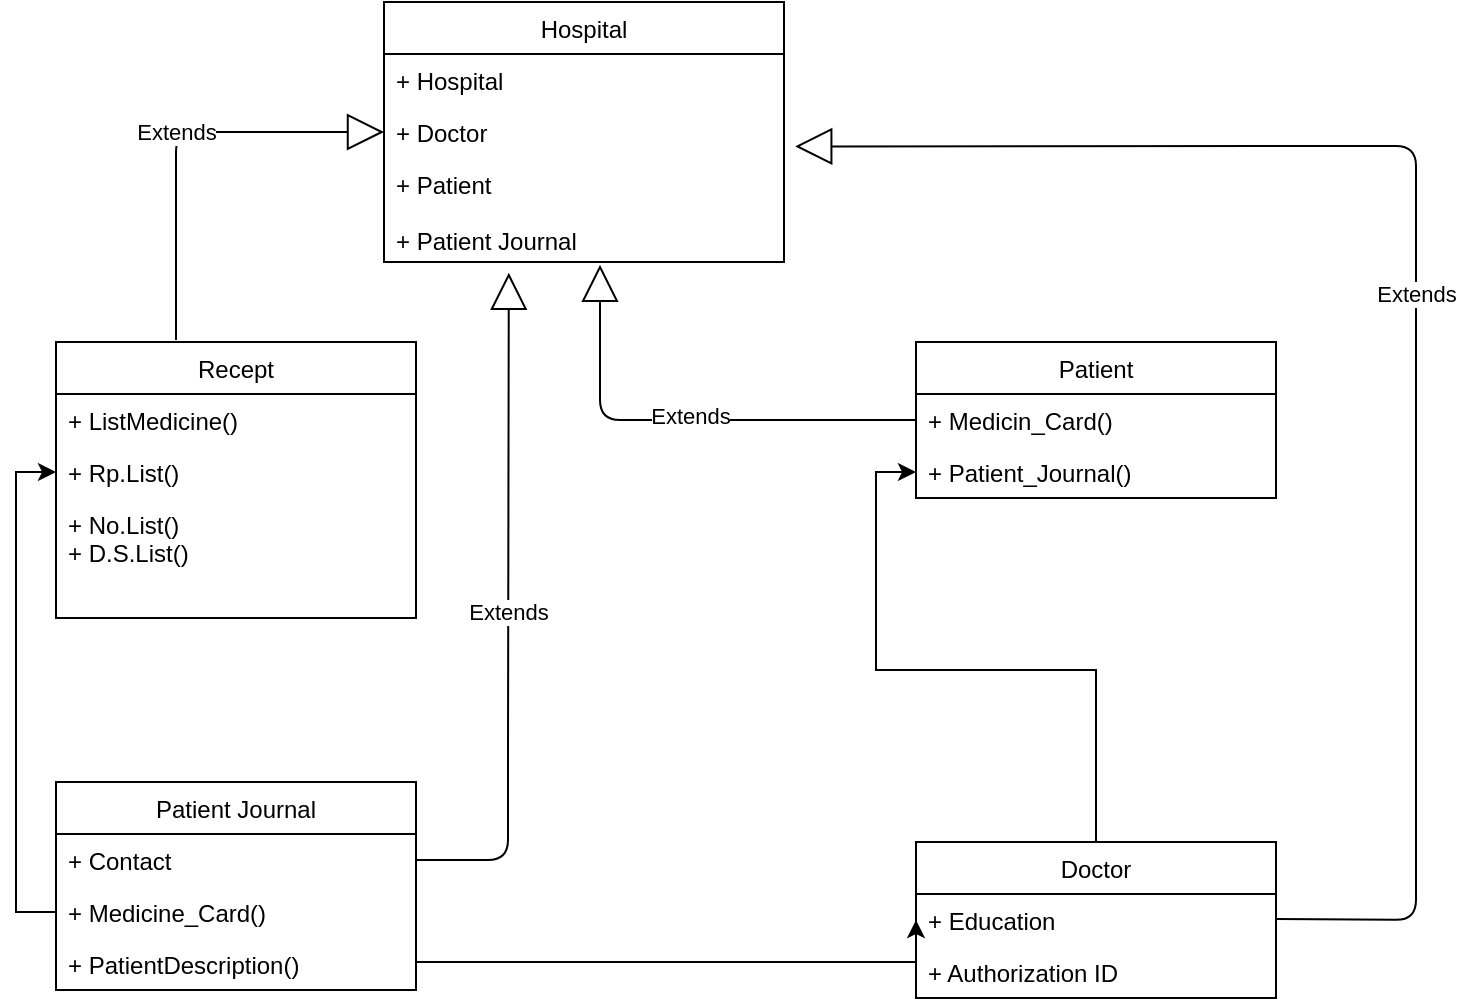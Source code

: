 <mxfile version="15.2.1" type="device"><diagram id="C5RBs43oDa-KdzZeNtuy" name="Page-1"><mxGraphModel dx="1038" dy="547" grid="1" gridSize="10" guides="1" tooltips="1" connect="1" arrows="1" fold="1" page="1" pageScale="1" pageWidth="827" pageHeight="1169" math="0" shadow="0"><root><mxCell id="WIyWlLk6GJQsqaUBKTNV-0"/><mxCell id="WIyWlLk6GJQsqaUBKTNV-1" parent="WIyWlLk6GJQsqaUBKTNV-0"/><mxCell id="RvNVl8lcUbIaETQk3mVX-0" value="Hospital" style="swimlane;fontStyle=0;childLayout=stackLayout;horizontal=1;startSize=26;fillColor=none;horizontalStack=0;resizeParent=1;resizeParentMax=0;resizeLast=0;collapsible=1;marginBottom=0;" vertex="1" parent="WIyWlLk6GJQsqaUBKTNV-1"><mxGeometry x="314" y="30" width="200" height="130" as="geometry"/></mxCell><mxCell id="RvNVl8lcUbIaETQk3mVX-1" value="+ Hospital" style="text;strokeColor=none;fillColor=none;align=left;verticalAlign=top;spacingLeft=4;spacingRight=4;overflow=hidden;rotatable=0;points=[[0,0.5],[1,0.5]];portConstraint=eastwest;" vertex="1" parent="RvNVl8lcUbIaETQk3mVX-0"><mxGeometry y="26" width="200" height="26" as="geometry"/></mxCell><mxCell id="RvNVl8lcUbIaETQk3mVX-2" value="+ Doctor" style="text;strokeColor=none;fillColor=none;align=left;verticalAlign=top;spacingLeft=4;spacingRight=4;overflow=hidden;rotatable=0;points=[[0,0.5],[1,0.5]];portConstraint=eastwest;" vertex="1" parent="RvNVl8lcUbIaETQk3mVX-0"><mxGeometry y="52" width="200" height="26" as="geometry"/></mxCell><mxCell id="RvNVl8lcUbIaETQk3mVX-3" value="+ Patient&#10;&#10;+ Patient Journal" style="text;strokeColor=none;fillColor=none;align=left;verticalAlign=top;spacingLeft=4;spacingRight=4;overflow=hidden;rotatable=0;points=[[0,0.5],[1,0.5]];portConstraint=eastwest;" vertex="1" parent="RvNVl8lcUbIaETQk3mVX-0"><mxGeometry y="78" width="200" height="52" as="geometry"/></mxCell><mxCell id="RvNVl8lcUbIaETQk3mVX-4" value="Patient" style="swimlane;fontStyle=0;childLayout=stackLayout;horizontal=1;startSize=26;fillColor=none;horizontalStack=0;resizeParent=1;resizeParentMax=0;resizeLast=0;collapsible=1;marginBottom=0;" vertex="1" parent="WIyWlLk6GJQsqaUBKTNV-1"><mxGeometry x="580" y="200" width="180" height="78" as="geometry"/></mxCell><mxCell id="RvNVl8lcUbIaETQk3mVX-29" value="Extends" style="endArrow=block;endSize=16;endFill=0;html=1;entryX=0.54;entryY=1.027;entryDx=0;entryDy=0;entryPerimeter=0;" edge="1" parent="RvNVl8lcUbIaETQk3mVX-4" target="RvNVl8lcUbIaETQk3mVX-3"><mxGeometry x="-0.04" y="-2" width="160" relative="1" as="geometry"><mxPoint y="39" as="sourcePoint"/><mxPoint x="170" y="38.5" as="targetPoint"/><Array as="points"><mxPoint x="-50" y="39"/><mxPoint x="-158" y="39"/></Array><mxPoint as="offset"/></mxGeometry></mxCell><mxCell id="RvNVl8lcUbIaETQk3mVX-5" value="+ Medicin_Card()" style="text;strokeColor=none;fillColor=none;align=left;verticalAlign=top;spacingLeft=4;spacingRight=4;overflow=hidden;rotatable=0;points=[[0,0.5],[1,0.5]];portConstraint=eastwest;" vertex="1" parent="RvNVl8lcUbIaETQk3mVX-4"><mxGeometry y="26" width="180" height="26" as="geometry"/></mxCell><mxCell id="RvNVl8lcUbIaETQk3mVX-6" value="+ Patient_Journal()" style="text;strokeColor=none;fillColor=none;align=left;verticalAlign=top;spacingLeft=4;spacingRight=4;overflow=hidden;rotatable=0;points=[[0,0.5],[1,0.5]];portConstraint=eastwest;" vertex="1" parent="RvNVl8lcUbIaETQk3mVX-4"><mxGeometry y="52" width="180" height="26" as="geometry"/></mxCell><mxCell id="RvNVl8lcUbIaETQk3mVX-37" style="edgeStyle=orthogonalEdgeStyle;rounded=0;orthogonalLoop=1;jettySize=auto;html=1;entryX=0;entryY=0.5;entryDx=0;entryDy=0;" edge="1" parent="WIyWlLk6GJQsqaUBKTNV-1" source="RvNVl8lcUbIaETQk3mVX-8" target="RvNVl8lcUbIaETQk3mVX-6"><mxGeometry relative="1" as="geometry"/></mxCell><mxCell id="RvNVl8lcUbIaETQk3mVX-8" value="Doctor" style="swimlane;fontStyle=0;childLayout=stackLayout;horizontal=1;startSize=26;fillColor=none;horizontalStack=0;resizeParent=1;resizeParentMax=0;resizeLast=0;collapsible=1;marginBottom=0;" vertex="1" parent="WIyWlLk6GJQsqaUBKTNV-1"><mxGeometry x="580" y="450" width="180" height="78" as="geometry"/></mxCell><mxCell id="RvNVl8lcUbIaETQk3mVX-9" value="+ Education" style="text;strokeColor=none;fillColor=none;align=left;verticalAlign=top;spacingLeft=4;spacingRight=4;overflow=hidden;rotatable=0;points=[[0,0.5],[1,0.5]];portConstraint=eastwest;" vertex="1" parent="RvNVl8lcUbIaETQk3mVX-8"><mxGeometry y="26" width="180" height="26" as="geometry"/></mxCell><mxCell id="RvNVl8lcUbIaETQk3mVX-10" value="+ Authorization ID" style="text;strokeColor=none;fillColor=none;align=left;verticalAlign=top;spacingLeft=4;spacingRight=4;overflow=hidden;rotatable=0;points=[[0,0.5],[1,0.5]];portConstraint=eastwest;" vertex="1" parent="RvNVl8lcUbIaETQk3mVX-8"><mxGeometry y="52" width="180" height="26" as="geometry"/></mxCell><mxCell id="RvNVl8lcUbIaETQk3mVX-33" style="edgeStyle=orthogonalEdgeStyle;rounded=0;orthogonalLoop=1;jettySize=auto;html=1;entryX=0;entryY=0.5;entryDx=0;entryDy=0;exitX=0;exitY=0.5;exitDx=0;exitDy=0;" edge="1" parent="WIyWlLk6GJQsqaUBKTNV-1" source="RvNVl8lcUbIaETQk3mVX-14" target="RvNVl8lcUbIaETQk3mVX-18"><mxGeometry relative="1" as="geometry"/></mxCell><mxCell id="RvNVl8lcUbIaETQk3mVX-12" value="Patient Journal" style="swimlane;fontStyle=0;childLayout=stackLayout;horizontal=1;startSize=26;fillColor=none;horizontalStack=0;resizeParent=1;resizeParentMax=0;resizeLast=0;collapsible=1;marginBottom=0;" vertex="1" parent="WIyWlLk6GJQsqaUBKTNV-1"><mxGeometry x="150" y="420" width="180" height="104" as="geometry"/></mxCell><mxCell id="RvNVl8lcUbIaETQk3mVX-13" value="+ Contact" style="text;strokeColor=none;fillColor=none;align=left;verticalAlign=top;spacingLeft=4;spacingRight=4;overflow=hidden;rotatable=0;points=[[0,0.5],[1,0.5]];portConstraint=eastwest;" vertex="1" parent="RvNVl8lcUbIaETQk3mVX-12"><mxGeometry y="26" width="180" height="26" as="geometry"/></mxCell><mxCell id="RvNVl8lcUbIaETQk3mVX-14" value="+ Medicine_Card()" style="text;strokeColor=none;fillColor=none;align=left;verticalAlign=top;spacingLeft=4;spacingRight=4;overflow=hidden;rotatable=0;points=[[0,0.5],[1,0.5]];portConstraint=eastwest;" vertex="1" parent="RvNVl8lcUbIaETQk3mVX-12"><mxGeometry y="52" width="180" height="26" as="geometry"/></mxCell><mxCell id="RvNVl8lcUbIaETQk3mVX-15" value="+ PatientDescription()" style="text;strokeColor=none;fillColor=none;align=left;verticalAlign=top;spacingLeft=4;spacingRight=4;overflow=hidden;rotatable=0;points=[[0,0.5],[1,0.5]];portConstraint=eastwest;" vertex="1" parent="RvNVl8lcUbIaETQk3mVX-12"><mxGeometry y="78" width="180" height="26" as="geometry"/></mxCell><mxCell id="RvNVl8lcUbIaETQk3mVX-16" value="Recept" style="swimlane;fontStyle=0;childLayout=stackLayout;horizontal=1;startSize=26;fillColor=none;horizontalStack=0;resizeParent=1;resizeParentMax=0;resizeLast=0;collapsible=1;marginBottom=0;" vertex="1" parent="WIyWlLk6GJQsqaUBKTNV-1"><mxGeometry x="150" y="200" width="180" height="138" as="geometry"/></mxCell><mxCell id="RvNVl8lcUbIaETQk3mVX-17" value="+ ListMedicine()" style="text;strokeColor=none;fillColor=none;align=left;verticalAlign=top;spacingLeft=4;spacingRight=4;overflow=hidden;rotatable=0;points=[[0,0.5],[1,0.5]];portConstraint=eastwest;" vertex="1" parent="RvNVl8lcUbIaETQk3mVX-16"><mxGeometry y="26" width="180" height="26" as="geometry"/></mxCell><mxCell id="RvNVl8lcUbIaETQk3mVX-18" value="+ Rp.List()&#10;&#10;" style="text;strokeColor=none;fillColor=none;align=left;verticalAlign=top;spacingLeft=4;spacingRight=4;overflow=hidden;rotatable=0;points=[[0,0.5],[1,0.5]];portConstraint=eastwest;" vertex="1" parent="RvNVl8lcUbIaETQk3mVX-16"><mxGeometry y="52" width="180" height="26" as="geometry"/></mxCell><mxCell id="RvNVl8lcUbIaETQk3mVX-19" value="+ No.List()&#10;+ D.S.List()&#10;" style="text;strokeColor=none;fillColor=none;align=left;verticalAlign=top;spacingLeft=4;spacingRight=4;overflow=hidden;rotatable=0;points=[[0,0.5],[1,0.5]];portConstraint=eastwest;" vertex="1" parent="RvNVl8lcUbIaETQk3mVX-16"><mxGeometry y="78" width="180" height="60" as="geometry"/></mxCell><mxCell id="RvNVl8lcUbIaETQk3mVX-27" value="Extends" style="endArrow=block;endSize=16;endFill=0;html=1;entryX=0;entryY=0.5;entryDx=0;entryDy=0;" edge="1" parent="WIyWlLk6GJQsqaUBKTNV-1" target="RvNVl8lcUbIaETQk3mVX-2"><mxGeometry width="160" relative="1" as="geometry"><mxPoint x="210" y="199" as="sourcePoint"/><mxPoint x="210" y="80" as="targetPoint"/><Array as="points"><mxPoint x="210" y="95"/></Array></mxGeometry></mxCell><mxCell id="RvNVl8lcUbIaETQk3mVX-28" value="Extends" style="endArrow=block;endSize=16;endFill=0;html=1;entryX=0.312;entryY=1.104;entryDx=0;entryDy=0;entryPerimeter=0;exitX=1;exitY=0.5;exitDx=0;exitDy=0;" edge="1" parent="WIyWlLk6GJQsqaUBKTNV-1" source="RvNVl8lcUbIaETQk3mVX-13" target="RvNVl8lcUbIaETQk3mVX-3"><mxGeometry width="160" relative="1" as="geometry"><mxPoint x="330" y="430" as="sourcePoint"/><mxPoint x="490" y="430" as="targetPoint"/><Array as="points"><mxPoint x="376" y="459"/><mxPoint x="376" y="409"/></Array></mxGeometry></mxCell><mxCell id="RvNVl8lcUbIaETQk3mVX-32" style="edgeStyle=orthogonalEdgeStyle;rounded=0;orthogonalLoop=1;jettySize=auto;html=1;entryX=0;entryY=0.5;entryDx=0;entryDy=0;" edge="1" parent="WIyWlLk6GJQsqaUBKTNV-1" source="RvNVl8lcUbIaETQk3mVX-14" target="RvNVl8lcUbIaETQk3mVX-9"><mxGeometry relative="1" as="geometry"><Array as="points"><mxPoint x="330" y="510"/><mxPoint x="580" y="510"/></Array></mxGeometry></mxCell><mxCell id="RvNVl8lcUbIaETQk3mVX-38" value="Extends" style="endArrow=block;endSize=16;endFill=0;html=1;entryX=1.028;entryY=0.777;entryDx=0;entryDy=0;entryPerimeter=0;" edge="1" parent="WIyWlLk6GJQsqaUBKTNV-1" target="RvNVl8lcUbIaETQk3mVX-2"><mxGeometry width="160" relative="1" as="geometry"><mxPoint x="760" y="488.5" as="sourcePoint"/><mxPoint x="920" y="488.5" as="targetPoint"/><Array as="points"><mxPoint x="830" y="489"/><mxPoint x="830" y="102"/></Array></mxGeometry></mxCell></root></mxGraphModel></diagram></mxfile>